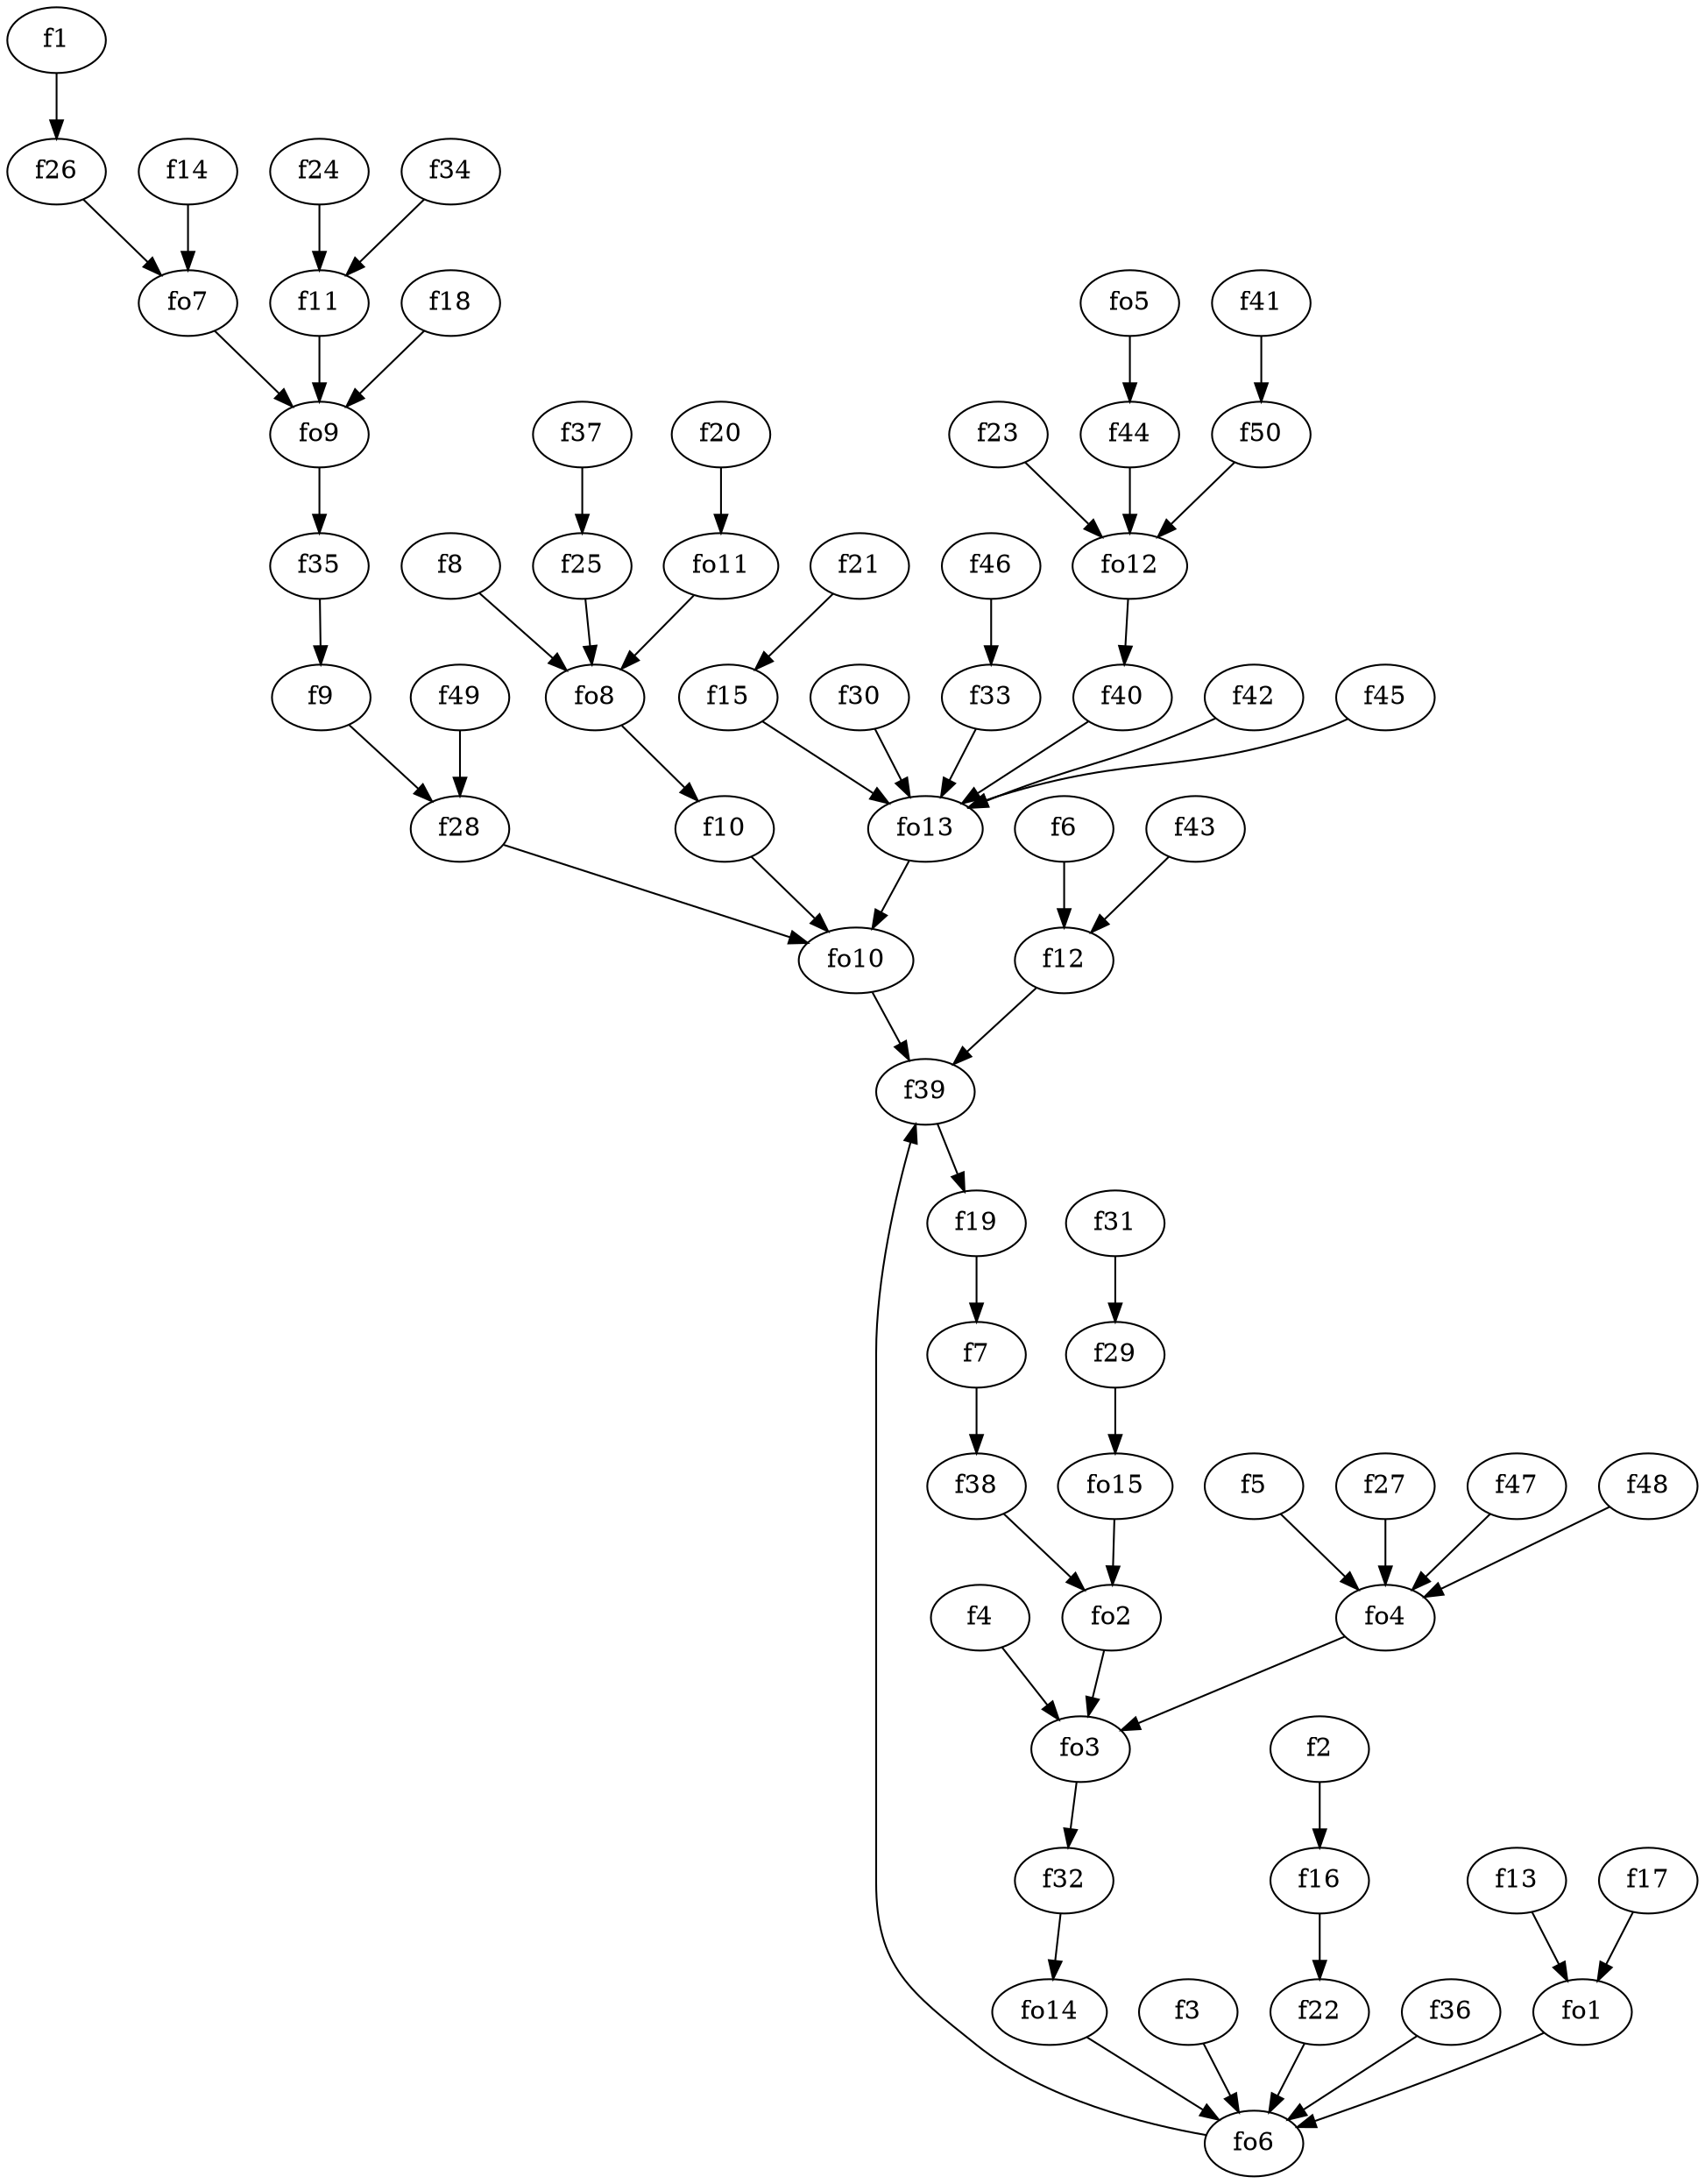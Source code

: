 strict digraph  {
f1;
f2;
f3;
f4;
f5;
f6;
f7;
f8;
f9;
f10;
f11;
f12;
f13;
f14;
f15;
f16;
f17;
f18;
f19;
f20;
f21;
f22;
f23;
f24;
f25;
f26;
f27;
f28;
f29;
f30;
f31;
f32;
f33;
f34;
f35;
f36;
f37;
f38;
f39;
f40;
f41;
f42;
f43;
f44;
f45;
f46;
f47;
f48;
f49;
f50;
fo1;
fo2;
fo3;
fo4;
fo5;
fo6;
fo7;
fo8;
fo9;
fo10;
fo11;
fo12;
fo13;
fo14;
fo15;
f1 -> f26  [weight=2];
f2 -> f16  [weight=2];
f3 -> fo6  [weight=2];
f4 -> fo3  [weight=2];
f5 -> fo4  [weight=2];
f6 -> f12  [weight=2];
f7 -> f38  [weight=2];
f8 -> fo8  [weight=2];
f9 -> f28  [weight=2];
f10 -> fo10  [weight=2];
f11 -> fo9  [weight=2];
f12 -> f39  [weight=2];
f13 -> fo1  [weight=2];
f14 -> fo7  [weight=2];
f15 -> fo13  [weight=2];
f16 -> f22  [weight=2];
f17 -> fo1  [weight=2];
f18 -> fo9  [weight=2];
f19 -> f7  [weight=2];
f20 -> fo11  [weight=2];
f21 -> f15  [weight=2];
f22 -> fo6  [weight=2];
f23 -> fo12  [weight=2];
f24 -> f11  [weight=2];
f25 -> fo8  [weight=2];
f26 -> fo7  [weight=2];
f27 -> fo4  [weight=2];
f28 -> fo10  [weight=2];
f29 -> fo15  [weight=2];
f30 -> fo13  [weight=2];
f31 -> f29  [weight=2];
f32 -> fo14  [weight=2];
f33 -> fo13  [weight=2];
f34 -> f11  [weight=2];
f35 -> f9  [weight=2];
f36 -> fo6  [weight=2];
f37 -> f25  [weight=2];
f38 -> fo2  [weight=2];
f39 -> f19  [weight=2];
f40 -> fo13  [weight=2];
f41 -> f50  [weight=2];
f42 -> fo13  [weight=2];
f43 -> f12  [weight=2];
f44 -> fo12  [weight=2];
f45 -> fo13  [weight=2];
f46 -> f33  [weight=2];
f47 -> fo4  [weight=2];
f48 -> fo4  [weight=2];
f49 -> f28  [weight=2];
f50 -> fo12  [weight=2];
fo1 -> fo6  [weight=2];
fo2 -> fo3  [weight=2];
fo3 -> f32  [weight=2];
fo4 -> fo3  [weight=2];
fo5 -> f44  [weight=2];
fo6 -> f39  [weight=2];
fo7 -> fo9  [weight=2];
fo8 -> f10  [weight=2];
fo9 -> f35  [weight=2];
fo10 -> f39  [weight=2];
fo11 -> fo8  [weight=2];
fo12 -> f40  [weight=2];
fo13 -> fo10  [weight=2];
fo14 -> fo6  [weight=2];
fo15 -> fo2  [weight=2];
}
